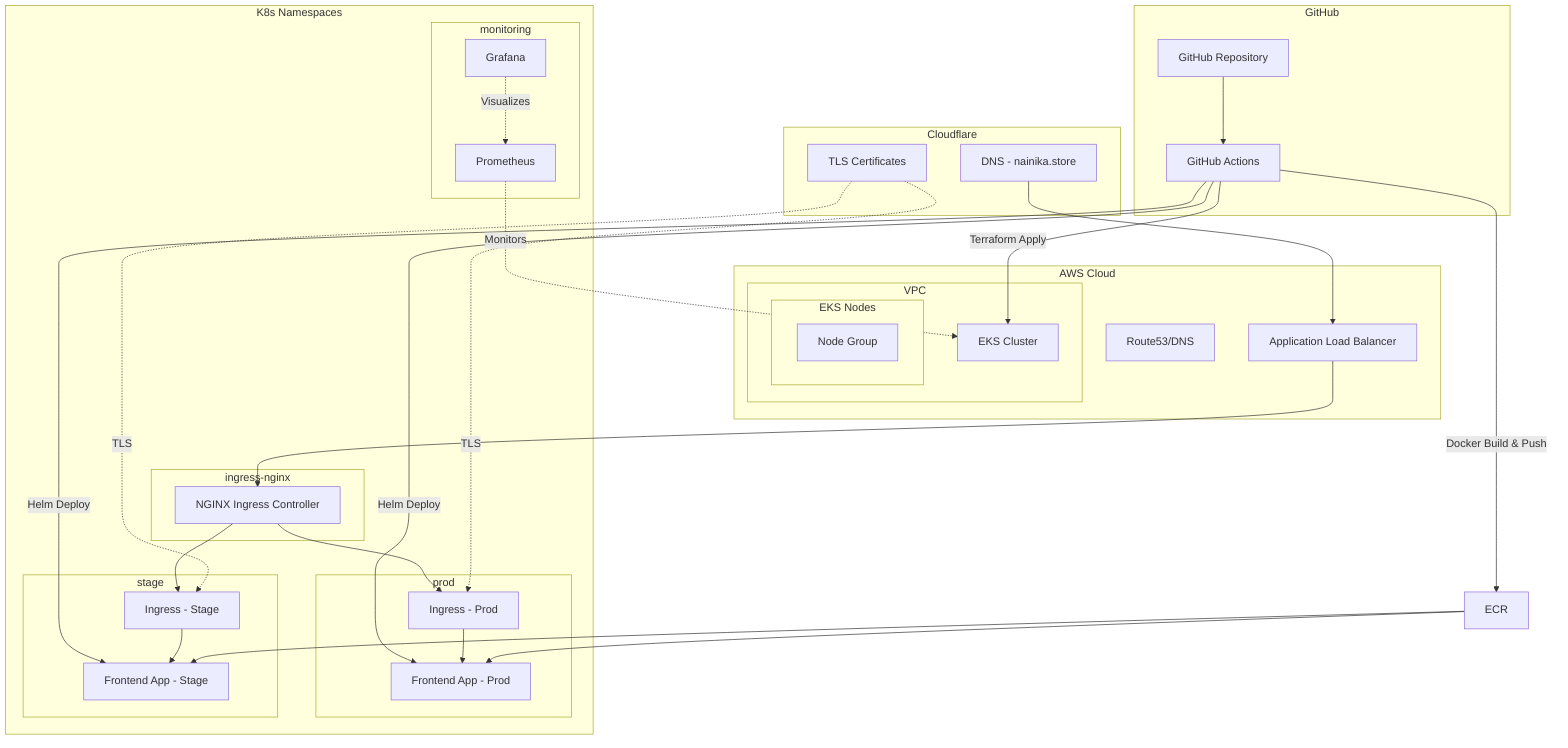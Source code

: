 graph TB
    subgraph "GitHub"
        A[GitHub Repository]
        B[GitHub Actions]
    end
    
    subgraph "AWS Cloud"
        subgraph "VPC"
            C[EKS Cluster]
            subgraph "EKS Nodes"
                D[Node Group]
            end
        end
        E[Application Load Balancer]
        F[Route53/DNS]
    end
    
    subgraph "Cloudflare"
        G[DNS - nainika.store]
        H[TLS Certificates]
    end
    
    subgraph "K8s Namespaces"
        subgraph "prod"
            I[Frontend App - Prod]
            J[Ingress - Prod]
        end
        subgraph "stage"
            K[Frontend App - Stage]
            L[Ingress - Stage]
        end
        subgraph "monitoring"
            M[Prometheus]
            N[Grafana]
        end
        subgraph "ingress-nginx"
            O[NGINX Ingress Controller]
        end
    end
    
    A --> B
    B -->|Terraform Apply| C
    B -->|Docker Build & Push| P[ECR]
    B -->|Helm Deploy| I
    B -->|Helm Deploy| K
    G --> E
    E --> O
    O --> J
    O --> L
    J --> I
    L --> K
    M -.->|Monitors| C
    N -.->|Visualizes| M
    H -.->|TLS| J
    H -.->|TLS| L
    P --> I
    P --> K
